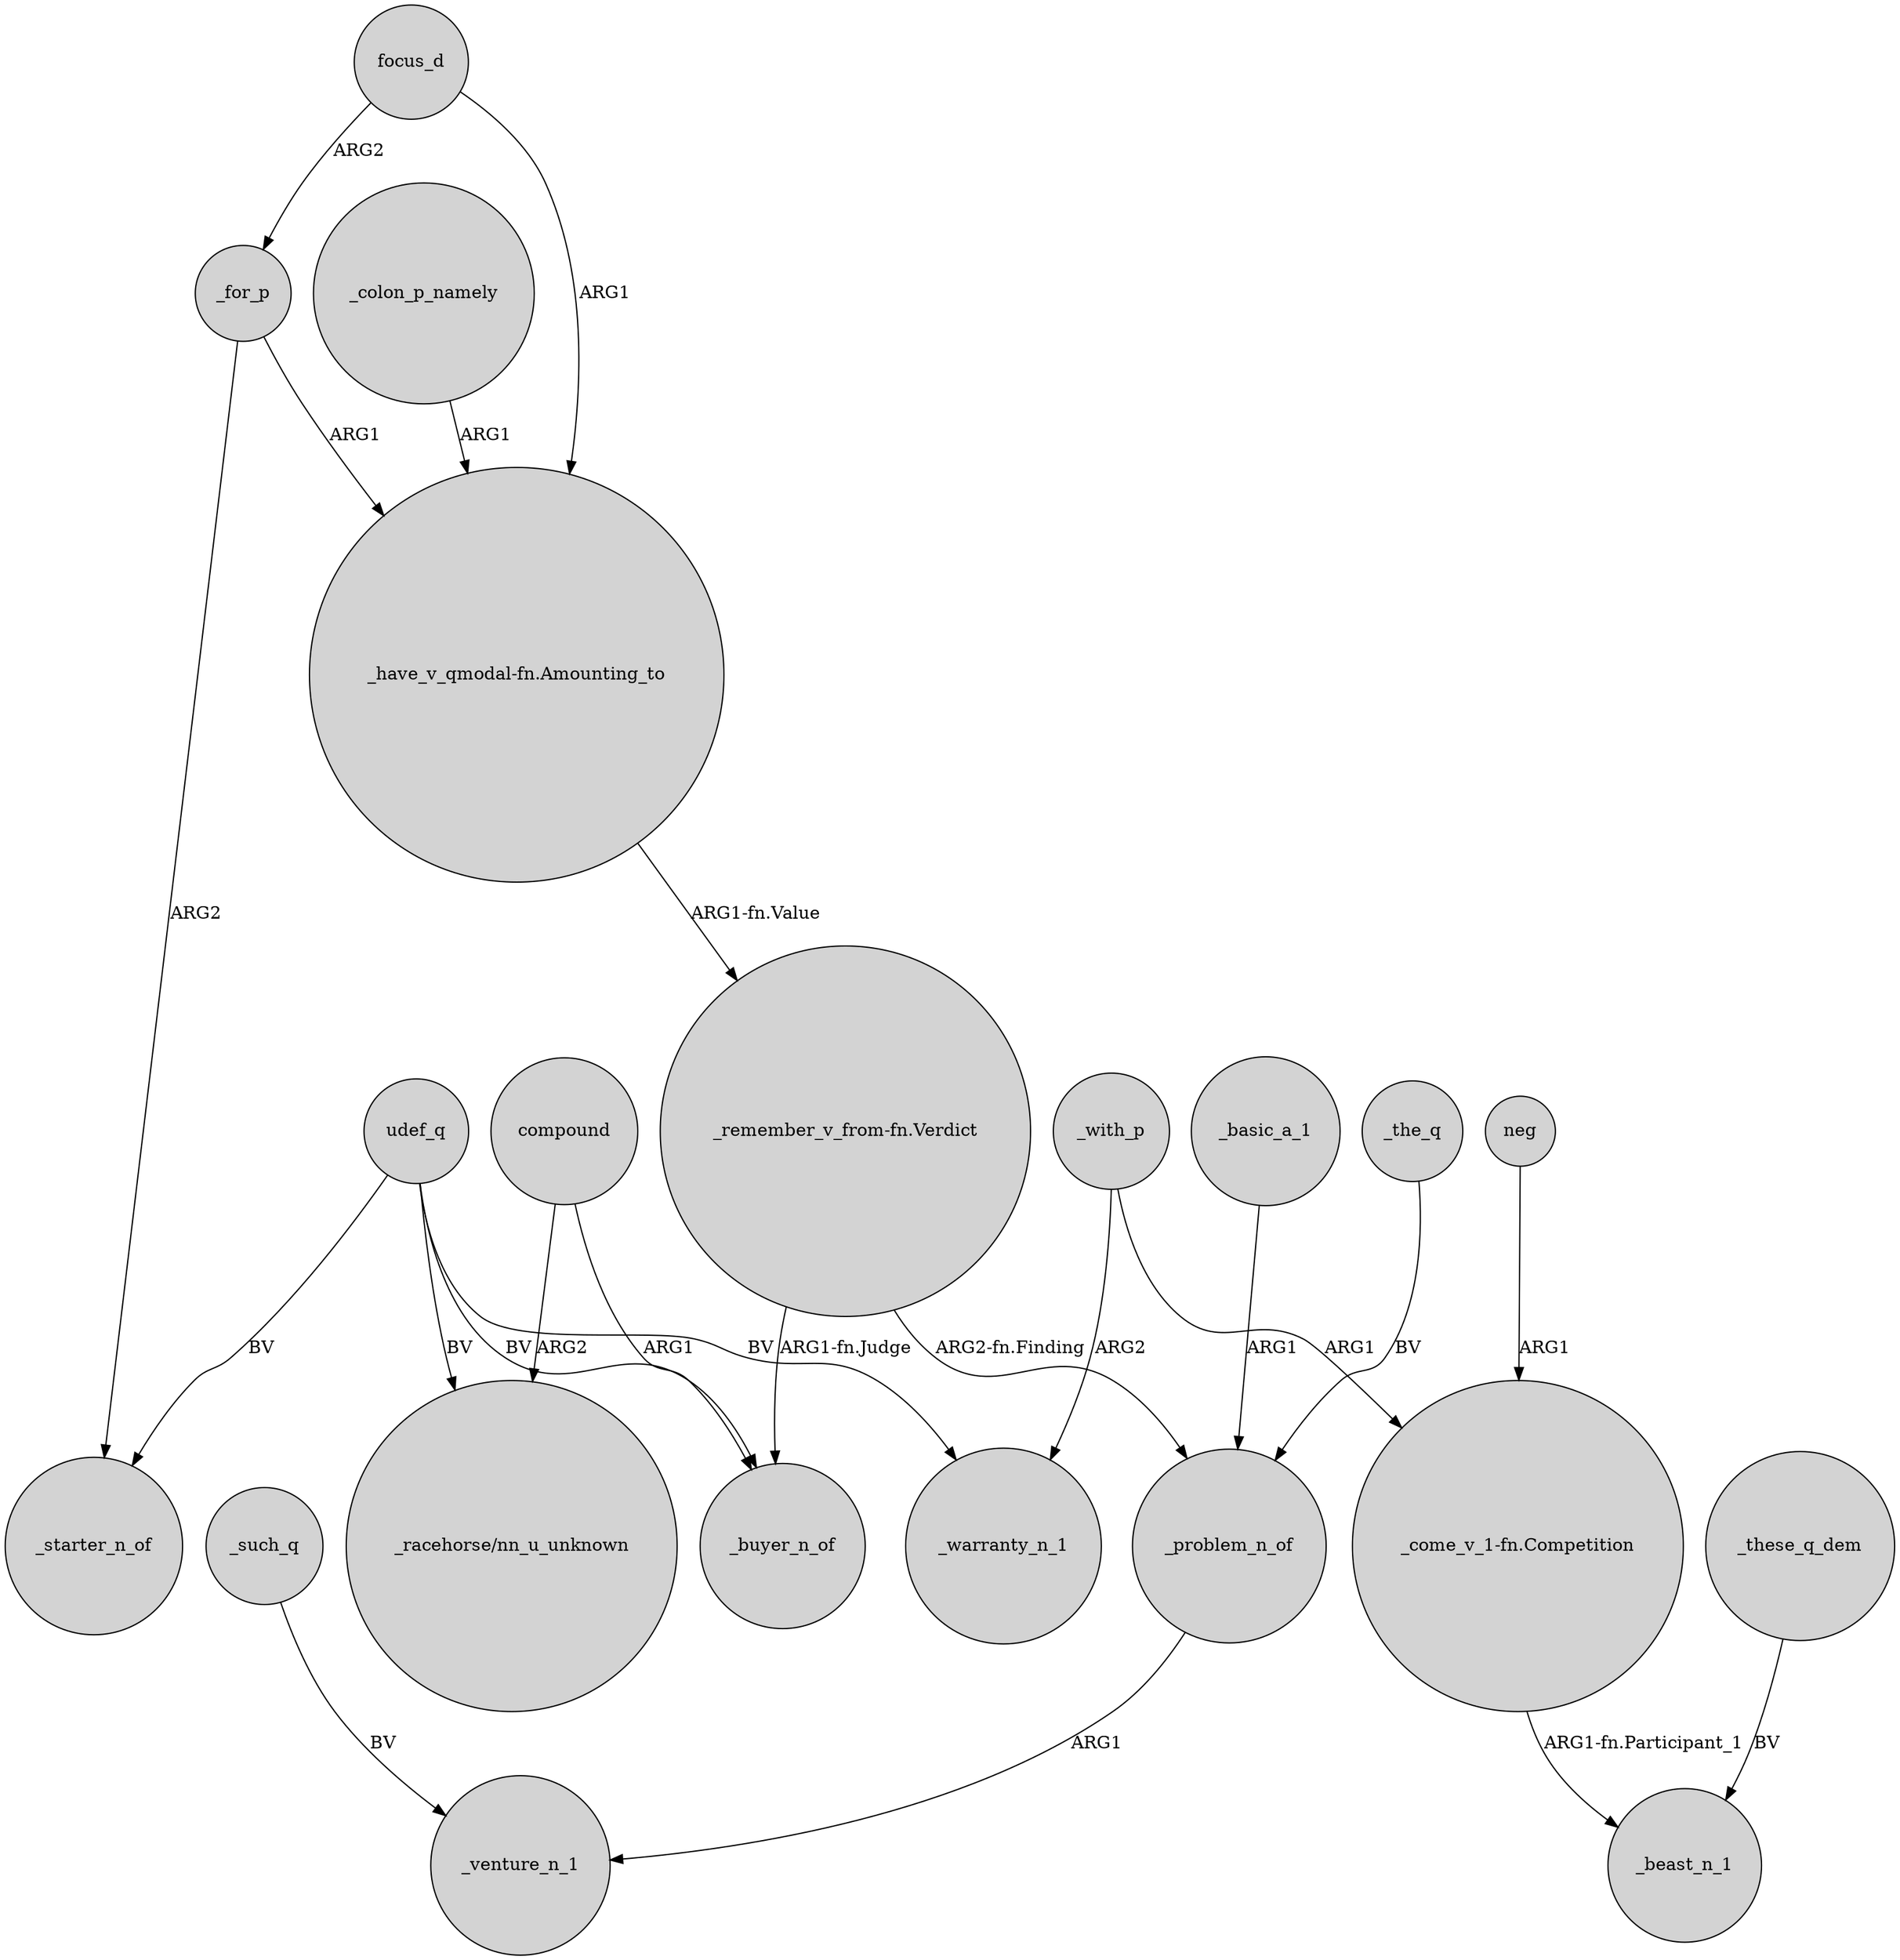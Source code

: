 digraph {
	node [shape=circle style=filled]
	udef_q -> _buyer_n_of [label=BV]
	_such_q -> _venture_n_1 [label=BV]
	"_remember_v_from-fn.Verdict" -> _buyer_n_of [label="ARG1-fn.Judge"]
	"_remember_v_from-fn.Verdict" -> _problem_n_of [label="ARG2-fn.Finding"]
	udef_q -> "_racehorse/nn_u_unknown" [label=BV]
	_colon_p_namely -> "_have_v_qmodal-fn.Amounting_to" [label=ARG1]
	_for_p -> _starter_n_of [label=ARG2]
	"_come_v_1-fn.Competition" -> _beast_n_1 [label="ARG1-fn.Participant_1"]
	focus_d -> "_have_v_qmodal-fn.Amounting_to" [label=ARG1]
	"_have_v_qmodal-fn.Amounting_to" -> "_remember_v_from-fn.Verdict" [label="ARG1-fn.Value"]
	compound -> "_racehorse/nn_u_unknown" [label=ARG2]
	_for_p -> "_have_v_qmodal-fn.Amounting_to" [label=ARG1]
	_the_q -> _problem_n_of [label=BV]
	_basic_a_1 -> _problem_n_of [label=ARG1]
	udef_q -> _starter_n_of [label=BV]
	_with_p -> "_come_v_1-fn.Competition" [label=ARG1]
	compound -> _buyer_n_of [label=ARG1]
	_with_p -> _warranty_n_1 [label=ARG2]
	_problem_n_of -> _venture_n_1 [label=ARG1]
	focus_d -> _for_p [label=ARG2]
	_these_q_dem -> _beast_n_1 [label=BV]
	udef_q -> _warranty_n_1 [label=BV]
	neg -> "_come_v_1-fn.Competition" [label=ARG1]
}
